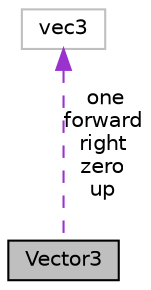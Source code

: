 digraph "Vector3"
{
 // INTERACTIVE_SVG=YES
 // LATEX_PDF_SIZE
  edge [fontname="Helvetica",fontsize="10",labelfontname="Helvetica",labelfontsize="10"];
  node [fontname="Helvetica",fontsize="10",shape=record];
  Node1 [label="Vector3",height=0.2,width=0.4,color="black", fillcolor="grey75", style="filled", fontcolor="black",tooltip="Vector3 constants"];
  Node2 -> Node1 [dir="back",color="darkorchid3",fontsize="10",style="dashed",label=" one\nforward\nright\nzero\nup" ,fontname="Helvetica"];
  Node2 [label="vec3",height=0.2,width=0.4,color="grey75", fillcolor="white", style="filled",tooltip=" "];
}
